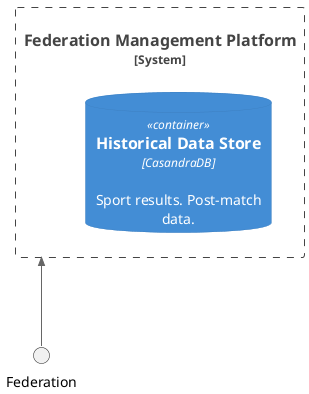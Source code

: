 @startuml SportRadar
!include <C4/C4_Container>

System_Boundary(FederationManagementPlatform, "Federation Management Platform") {

    ContainerDb(HistoricalDataStore, "Historical Data Store", "CasandraDB", "Sport results. Post-match data.")
 
}
Rel_U(Federation, FederationManagementPlatform, "")
@enduml